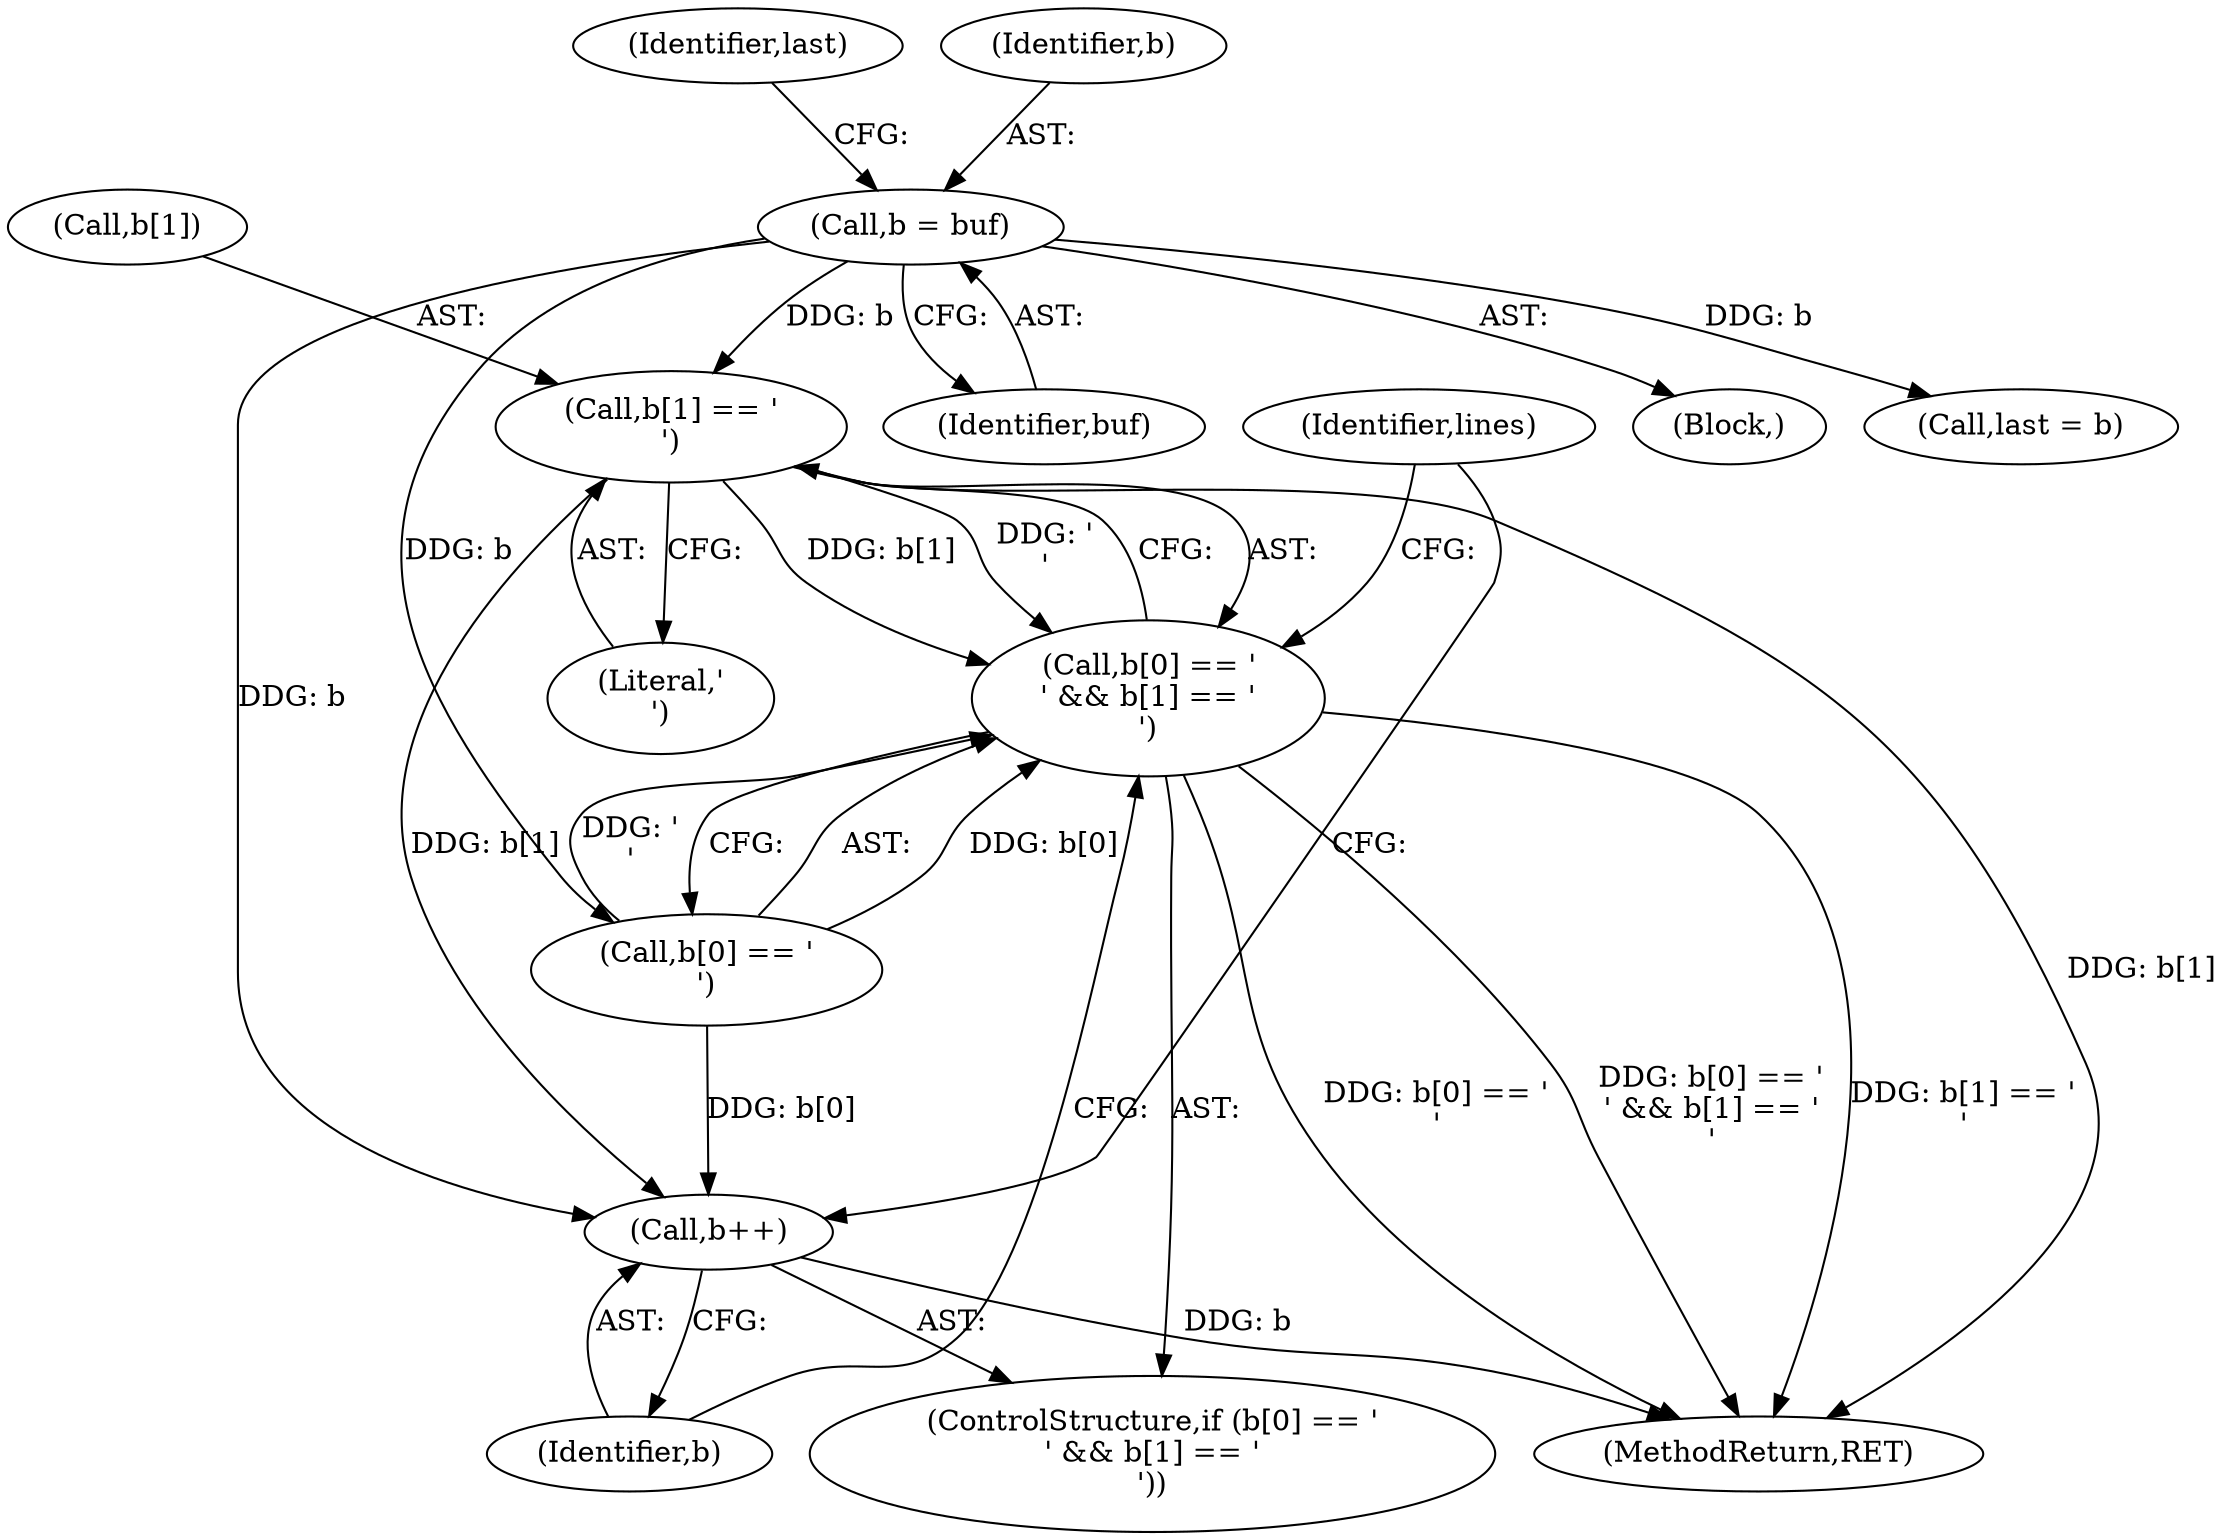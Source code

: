 digraph "0_file_4a284c89d6ef11aca34da65da7d673050a5ea320_3@array" {
"1000242" [label="(Call,b[1] == '\n')"];
"1000228" [label="(Call,b = buf)"];
"1000236" [label="(Call,b[0] == '\r' && b[1] == '\n')"];
"1000247" [label="(Call,b++)"];
"1000236" [label="(Call,b[0] == '\r' && b[1] == '\n')"];
"1000456" [label="(MethodReturn,RET)"];
"1000230" [label="(Identifier,buf)"];
"1000228" [label="(Call,b = buf)"];
"1000246" [label="(Literal,'\n')"];
"1000243" [label="(Call,b[1])"];
"1000247" [label="(Call,b++)"];
"1000224" [label="(Block,)"];
"1000242" [label="(Call,b[1] == '\n')"];
"1000250" [label="(Identifier,lines)"];
"1000233" [label="(Identifier,last)"];
"1000248" [label="(Identifier,b)"];
"1000237" [label="(Call,b[0] == '\r')"];
"1000232" [label="(Call,last = b)"];
"1000229" [label="(Identifier,b)"];
"1000235" [label="(ControlStructure,if (b[0] == '\r' && b[1] == '\n'))"];
"1000242" -> "1000236"  [label="AST: "];
"1000242" -> "1000246"  [label="CFG: "];
"1000243" -> "1000242"  [label="AST: "];
"1000246" -> "1000242"  [label="AST: "];
"1000236" -> "1000242"  [label="CFG: "];
"1000242" -> "1000456"  [label="DDG: b[1]"];
"1000242" -> "1000236"  [label="DDG: b[1]"];
"1000242" -> "1000236"  [label="DDG: '\n'"];
"1000228" -> "1000242"  [label="DDG: b"];
"1000242" -> "1000247"  [label="DDG: b[1]"];
"1000228" -> "1000224"  [label="AST: "];
"1000228" -> "1000230"  [label="CFG: "];
"1000229" -> "1000228"  [label="AST: "];
"1000230" -> "1000228"  [label="AST: "];
"1000233" -> "1000228"  [label="CFG: "];
"1000228" -> "1000232"  [label="DDG: b"];
"1000228" -> "1000237"  [label="DDG: b"];
"1000228" -> "1000247"  [label="DDG: b"];
"1000236" -> "1000235"  [label="AST: "];
"1000236" -> "1000237"  [label="CFG: "];
"1000237" -> "1000236"  [label="AST: "];
"1000248" -> "1000236"  [label="CFG: "];
"1000250" -> "1000236"  [label="CFG: "];
"1000236" -> "1000456"  [label="DDG: b[0] == '\r'"];
"1000236" -> "1000456"  [label="DDG: b[0] == '\r' && b[1] == '\n'"];
"1000236" -> "1000456"  [label="DDG: b[1] == '\n'"];
"1000237" -> "1000236"  [label="DDG: b[0]"];
"1000237" -> "1000236"  [label="DDG: '\r'"];
"1000247" -> "1000235"  [label="AST: "];
"1000247" -> "1000248"  [label="CFG: "];
"1000248" -> "1000247"  [label="AST: "];
"1000250" -> "1000247"  [label="CFG: "];
"1000247" -> "1000456"  [label="DDG: b"];
"1000237" -> "1000247"  [label="DDG: b[0]"];
}
